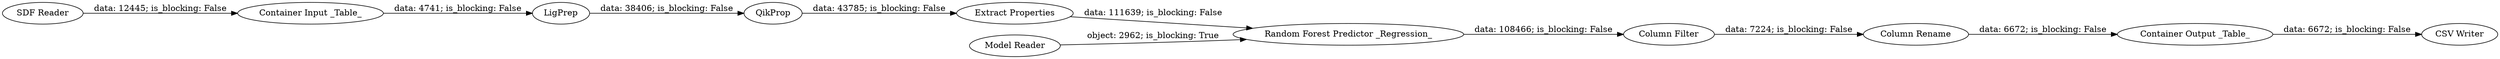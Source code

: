 digraph {
	"1806024433515334980_4" [label="CSV Writer"]
	"1806024433515334980_21" [label="SDF Reader"]
	"1806024433515334980_35" [label="Random Forest Predictor _Regression_"]
	"1806024433515334980_41" [label="Extract Properties"]
	"1806024433515334980_135" [label="Column Rename"]
	"1806024433515334980_40" [label=LigPrep]
	"1806024433515334980_38" [label="Column Filter"]
	"1806024433515334980_34" [label="Model Reader"]
	"1806024433515334980_1" [label="Container Input _Table_"]
	"1806024433515334980_2" [label="Container Output _Table_"]
	"1806024433515334980_37" [label=QikProp]
	"1806024433515334980_41" -> "1806024433515334980_35" [label="data: 111639; is_blocking: False"]
	"1806024433515334980_35" -> "1806024433515334980_38" [label="data: 108466; is_blocking: False"]
	"1806024433515334980_2" -> "1806024433515334980_4" [label="data: 6672; is_blocking: False"]
	"1806024433515334980_34" -> "1806024433515334980_35" [label="object: 2962; is_blocking: True"]
	"1806024433515334980_38" -> "1806024433515334980_135" [label="data: 7224; is_blocking: False"]
	"1806024433515334980_37" -> "1806024433515334980_41" [label="data: 43785; is_blocking: False"]
	"1806024433515334980_1" -> "1806024433515334980_40" [label="data: 4741; is_blocking: False"]
	"1806024433515334980_21" -> "1806024433515334980_1" [label="data: 12445; is_blocking: False"]
	"1806024433515334980_135" -> "1806024433515334980_2" [label="data: 6672; is_blocking: False"]
	"1806024433515334980_40" -> "1806024433515334980_37" [label="data: 38406; is_blocking: False"]
	rankdir=LR
}
